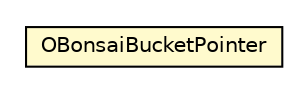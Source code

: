 #!/usr/local/bin/dot
#
# Class diagram 
# Generated by UMLGraph version R5_6-24-gf6e263 (http://www.umlgraph.org/)
#

digraph G {
	edge [fontname="Helvetica",fontsize=10,labelfontname="Helvetica",labelfontsize=10];
	node [fontname="Helvetica",fontsize=10,shape=plaintext];
	nodesep=0.25;
	ranksep=0.5;
	// com.orientechnologies.orient.core.storage.index.sbtreebonsai.local.OBonsaiBucketPointer
	c1565720 [label=<<table title="com.orientechnologies.orient.core.storage.index.sbtreebonsai.local.OBonsaiBucketPointer" border="0" cellborder="1" cellspacing="0" cellpadding="2" port="p" bgcolor="lemonChiffon" href="./OBonsaiBucketPointer.html">
		<tr><td><table border="0" cellspacing="0" cellpadding="1">
<tr><td align="center" balign="center"> OBonsaiBucketPointer </td></tr>
		</table></td></tr>
		</table>>, URL="./OBonsaiBucketPointer.html", fontname="Helvetica", fontcolor="black", fontsize=10.0];
}

